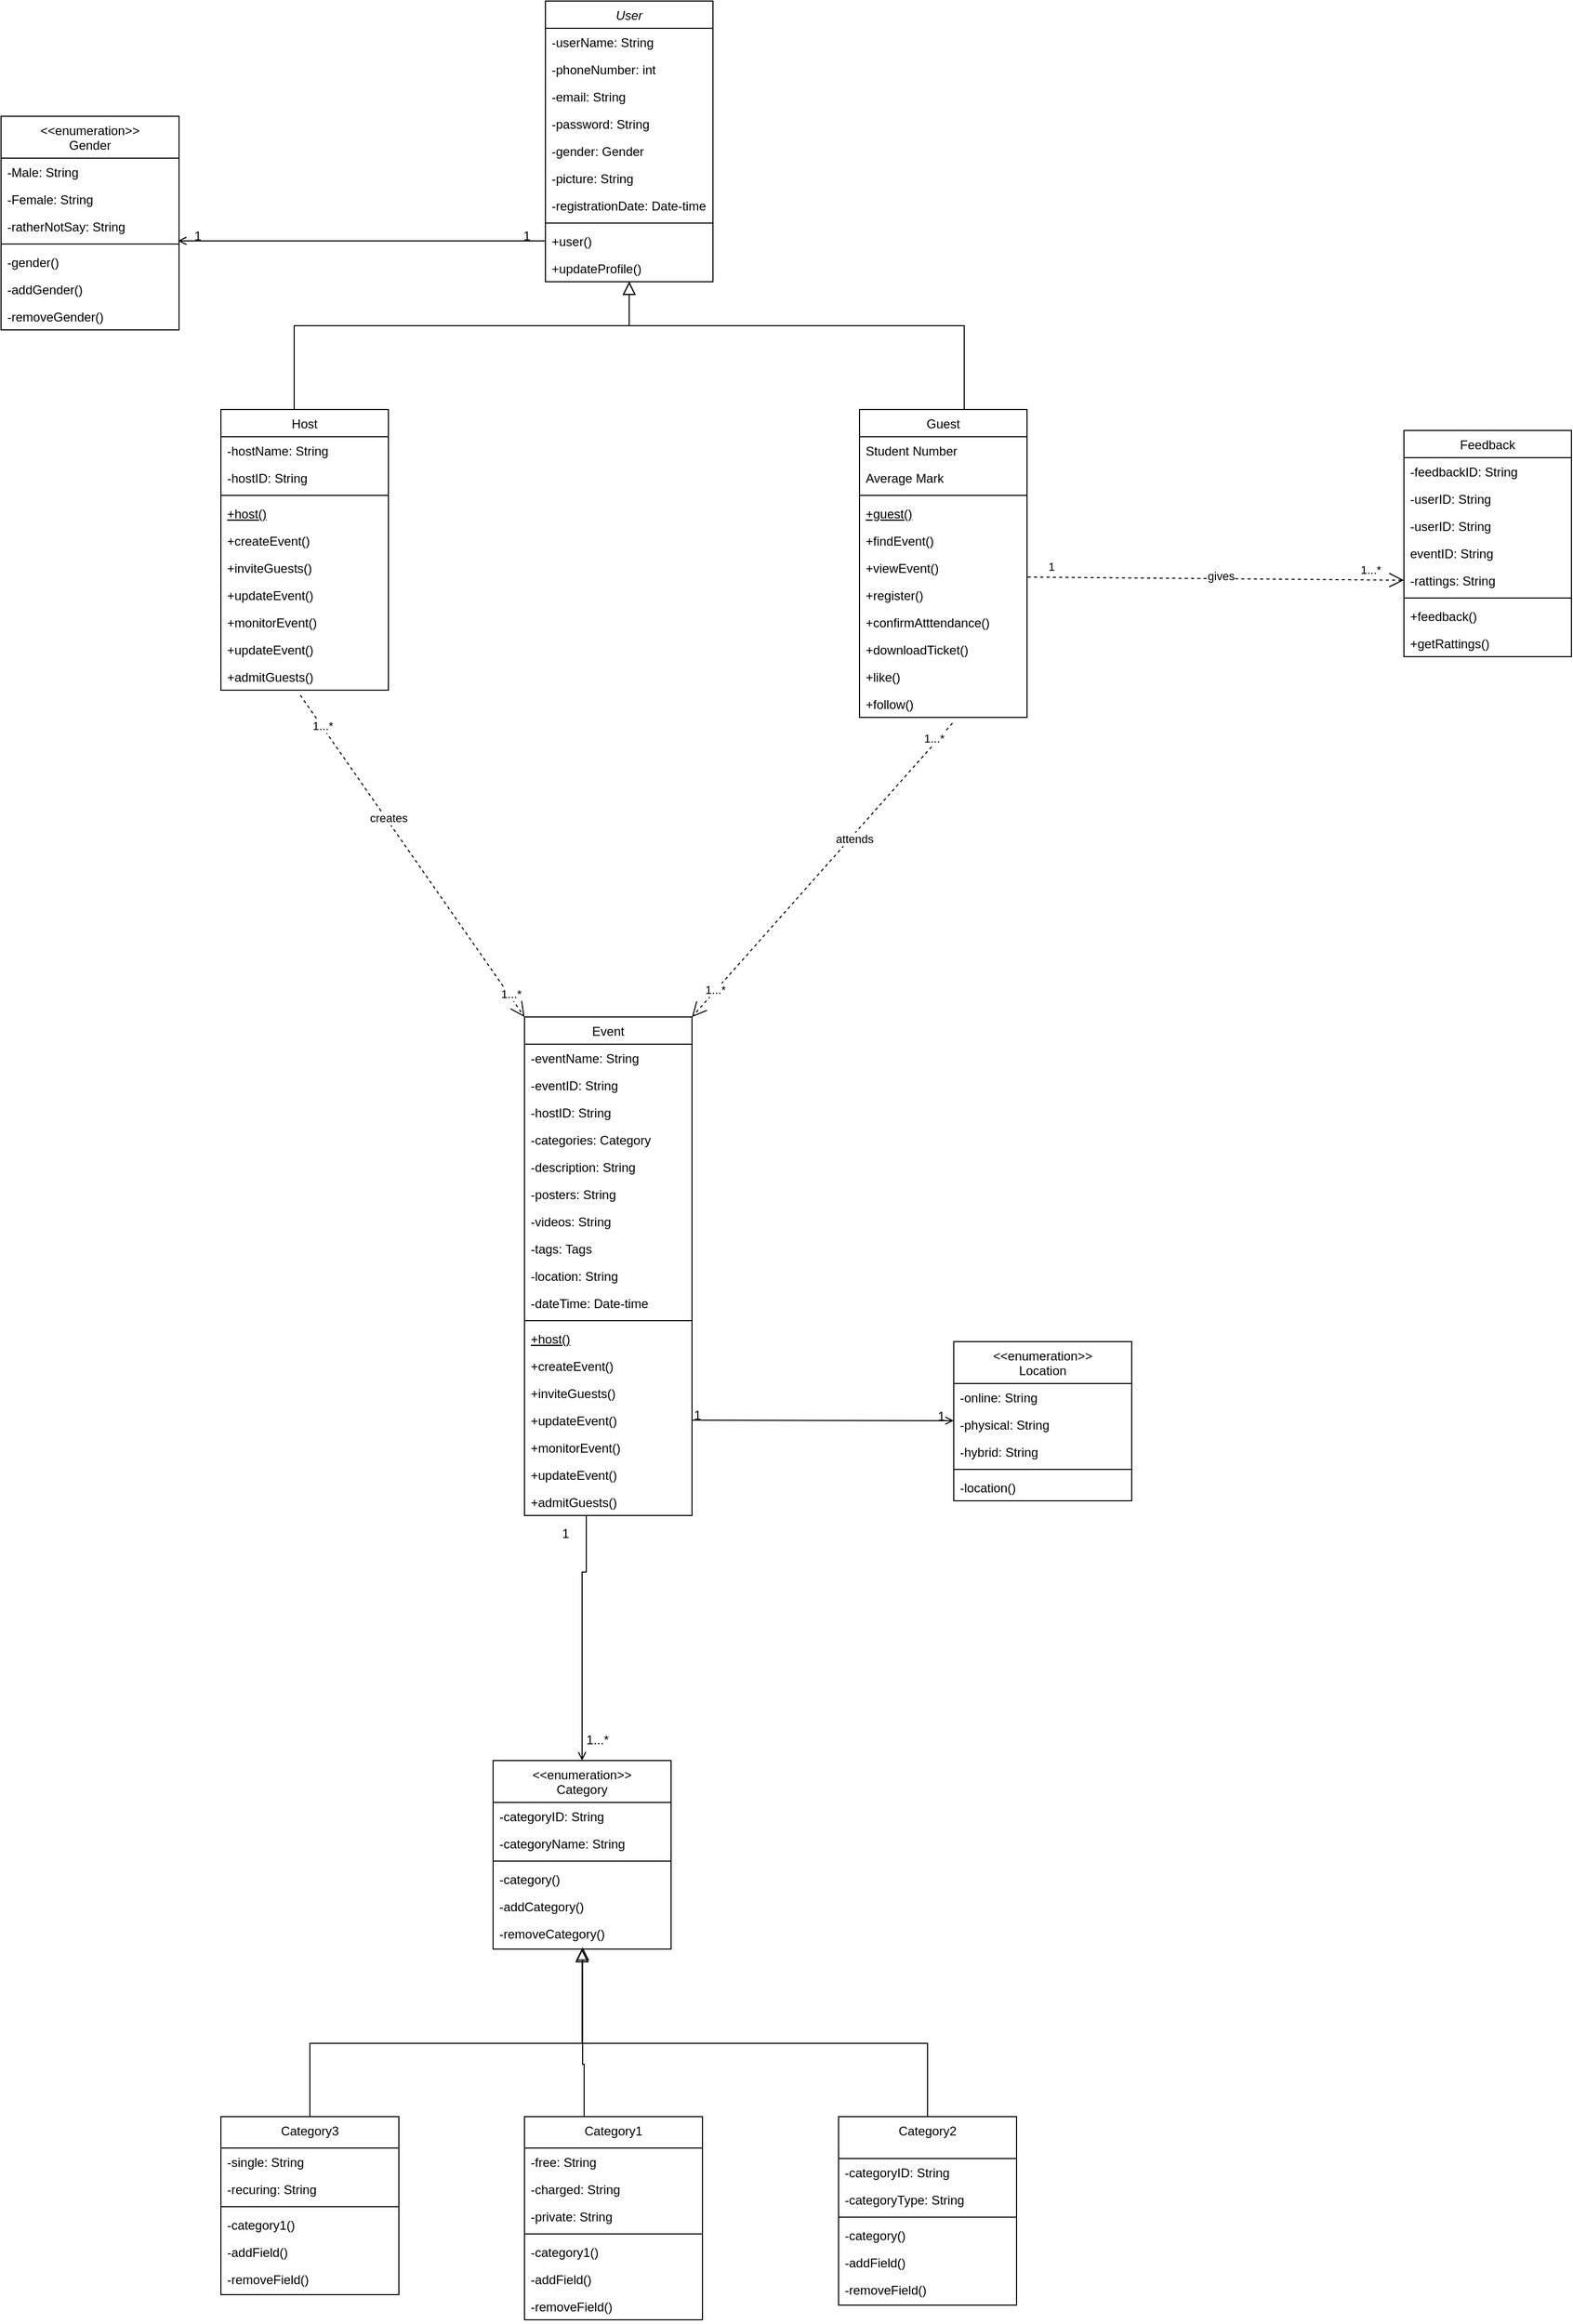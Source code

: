<mxfile version="16.2.4" type="github">
  <diagram id="C5RBs43oDa-KdzZeNtuy" name="Page-1">
    <mxGraphModel dx="2105" dy="585" grid="1" gridSize="10" guides="1" tooltips="1" connect="1" arrows="1" fold="1" page="1" pageScale="1" pageWidth="827" pageHeight="1169" math="0" shadow="0">
      <root>
        <mxCell id="WIyWlLk6GJQsqaUBKTNV-0" />
        <mxCell id="WIyWlLk6GJQsqaUBKTNV-1" parent="WIyWlLk6GJQsqaUBKTNV-0" />
        <mxCell id="zkfFHV4jXpPFQw0GAbJ--0" value="User" style="swimlane;fontStyle=2;align=center;verticalAlign=top;childLayout=stackLayout;horizontal=1;startSize=26;horizontalStack=0;resizeParent=1;resizeLast=0;collapsible=1;marginBottom=0;rounded=0;shadow=0;strokeWidth=1;" parent="WIyWlLk6GJQsqaUBKTNV-1" vertex="1">
          <mxGeometry x="200" y="10" width="160" height="268" as="geometry">
            <mxRectangle x="220" y="120" width="160" height="26" as="alternateBounds" />
          </mxGeometry>
        </mxCell>
        <mxCell id="zkfFHV4jXpPFQw0GAbJ--1" value="-userName: String" style="text;align=left;verticalAlign=top;spacingLeft=4;spacingRight=4;overflow=hidden;rotatable=0;points=[[0,0.5],[1,0.5]];portConstraint=eastwest;" parent="zkfFHV4jXpPFQw0GAbJ--0" vertex="1">
          <mxGeometry y="26" width="160" height="26" as="geometry" />
        </mxCell>
        <mxCell id="zkfFHV4jXpPFQw0GAbJ--2" value="-phoneNumber: int" style="text;align=left;verticalAlign=top;spacingLeft=4;spacingRight=4;overflow=hidden;rotatable=0;points=[[0,0.5],[1,0.5]];portConstraint=eastwest;rounded=0;shadow=0;html=0;" parent="zkfFHV4jXpPFQw0GAbJ--0" vertex="1">
          <mxGeometry y="52" width="160" height="26" as="geometry" />
        </mxCell>
        <mxCell id="zkfFHV4jXpPFQw0GAbJ--3" value="-email: String" style="text;align=left;verticalAlign=top;spacingLeft=4;spacingRight=4;overflow=hidden;rotatable=0;points=[[0,0.5],[1,0.5]];portConstraint=eastwest;rounded=0;shadow=0;html=0;" parent="zkfFHV4jXpPFQw0GAbJ--0" vertex="1">
          <mxGeometry y="78" width="160" height="26" as="geometry" />
        </mxCell>
        <mxCell id="bz0Mxb-PGwD2X8z17uYk-0" value="-password: String" style="text;align=left;verticalAlign=top;spacingLeft=4;spacingRight=4;overflow=hidden;rotatable=0;points=[[0,0.5],[1,0.5]];portConstraint=eastwest;rounded=0;shadow=0;html=0;" parent="zkfFHV4jXpPFQw0GAbJ--0" vertex="1">
          <mxGeometry y="104" width="160" height="26" as="geometry" />
        </mxCell>
        <mxCell id="1uMwXsfaPzwouLCAtcJJ-15" value="-gender: Gender" style="text;align=left;verticalAlign=top;spacingLeft=4;spacingRight=4;overflow=hidden;rotatable=0;points=[[0,0.5],[1,0.5]];portConstraint=eastwest;rounded=0;shadow=0;html=0;" parent="zkfFHV4jXpPFQw0GAbJ--0" vertex="1">
          <mxGeometry y="130" width="160" height="26" as="geometry" />
        </mxCell>
        <mxCell id="pIe_IOKTiwhjpXDpn5Q7-22" value="-picture: String" style="text;align=left;verticalAlign=top;spacingLeft=4;spacingRight=4;overflow=hidden;rotatable=0;points=[[0,0.5],[1,0.5]];portConstraint=eastwest;rounded=0;shadow=0;html=0;" parent="zkfFHV4jXpPFQw0GAbJ--0" vertex="1">
          <mxGeometry y="156" width="160" height="26" as="geometry" />
        </mxCell>
        <mxCell id="bz0Mxb-PGwD2X8z17uYk-1" value="-registrationDate: Date-time" style="text;align=left;verticalAlign=top;spacingLeft=4;spacingRight=4;overflow=hidden;rotatable=0;points=[[0,0.5],[1,0.5]];portConstraint=eastwest;rounded=0;shadow=0;html=0;" parent="zkfFHV4jXpPFQw0GAbJ--0" vertex="1">
          <mxGeometry y="182" width="160" height="26" as="geometry" />
        </mxCell>
        <mxCell id="zkfFHV4jXpPFQw0GAbJ--4" value="" style="line;html=1;strokeWidth=1;align=left;verticalAlign=middle;spacingTop=-1;spacingLeft=3;spacingRight=3;rotatable=0;labelPosition=right;points=[];portConstraint=eastwest;" parent="zkfFHV4jXpPFQw0GAbJ--0" vertex="1">
          <mxGeometry y="208" width="160" height="8" as="geometry" />
        </mxCell>
        <mxCell id="pIe_IOKTiwhjpXDpn5Q7-21" value="+user()" style="text;align=left;verticalAlign=top;spacingLeft=4;spacingRight=4;overflow=hidden;rotatable=0;points=[[0,0.5],[1,0.5]];portConstraint=eastwest;" parent="zkfFHV4jXpPFQw0GAbJ--0" vertex="1">
          <mxGeometry y="216" width="160" height="26" as="geometry" />
        </mxCell>
        <mxCell id="zkfFHV4jXpPFQw0GAbJ--5" value="+updateProfile()" style="text;align=left;verticalAlign=top;spacingLeft=4;spacingRight=4;overflow=hidden;rotatable=0;points=[[0,0.5],[1,0.5]];portConstraint=eastwest;" parent="zkfFHV4jXpPFQw0GAbJ--0" vertex="1">
          <mxGeometry y="242" width="160" height="26" as="geometry" />
        </mxCell>
        <mxCell id="zkfFHV4jXpPFQw0GAbJ--6" value="Host" style="swimlane;fontStyle=0;align=center;verticalAlign=top;childLayout=stackLayout;horizontal=1;startSize=26;horizontalStack=0;resizeParent=1;resizeLast=0;collapsible=1;marginBottom=0;rounded=0;shadow=0;strokeWidth=1;" parent="WIyWlLk6GJQsqaUBKTNV-1" vertex="1">
          <mxGeometry x="-110" y="400" width="160" height="268" as="geometry">
            <mxRectangle x="130" y="380" width="160" height="26" as="alternateBounds" />
          </mxGeometry>
        </mxCell>
        <mxCell id="zkfFHV4jXpPFQw0GAbJ--7" value="-hostName: String" style="text;align=left;verticalAlign=top;spacingLeft=4;spacingRight=4;overflow=hidden;rotatable=0;points=[[0,0.5],[1,0.5]];portConstraint=eastwest;" parent="zkfFHV4jXpPFQw0GAbJ--6" vertex="1">
          <mxGeometry y="26" width="160" height="26" as="geometry" />
        </mxCell>
        <mxCell id="zkfFHV4jXpPFQw0GAbJ--8" value="-hostID: String" style="text;align=left;verticalAlign=top;spacingLeft=4;spacingRight=4;overflow=hidden;rotatable=0;points=[[0,0.5],[1,0.5]];portConstraint=eastwest;rounded=0;shadow=0;html=0;" parent="zkfFHV4jXpPFQw0GAbJ--6" vertex="1">
          <mxGeometry y="52" width="160" height="26" as="geometry" />
        </mxCell>
        <mxCell id="zkfFHV4jXpPFQw0GAbJ--9" value="" style="line;html=1;strokeWidth=1;align=left;verticalAlign=middle;spacingTop=-1;spacingLeft=3;spacingRight=3;rotatable=0;labelPosition=right;points=[];portConstraint=eastwest;" parent="zkfFHV4jXpPFQw0GAbJ--6" vertex="1">
          <mxGeometry y="78" width="160" height="8" as="geometry" />
        </mxCell>
        <mxCell id="zkfFHV4jXpPFQw0GAbJ--10" value="+host()" style="text;align=left;verticalAlign=top;spacingLeft=4;spacingRight=4;overflow=hidden;rotatable=0;points=[[0,0.5],[1,0.5]];portConstraint=eastwest;fontStyle=4" parent="zkfFHV4jXpPFQw0GAbJ--6" vertex="1">
          <mxGeometry y="86" width="160" height="26" as="geometry" />
        </mxCell>
        <mxCell id="zkfFHV4jXpPFQw0GAbJ--11" value="+createEvent()" style="text;align=left;verticalAlign=top;spacingLeft=4;spacingRight=4;overflow=hidden;rotatable=0;points=[[0,0.5],[1,0.5]];portConstraint=eastwest;" parent="zkfFHV4jXpPFQw0GAbJ--6" vertex="1">
          <mxGeometry y="112" width="160" height="26" as="geometry" />
        </mxCell>
        <mxCell id="1uMwXsfaPzwouLCAtcJJ-1" value="+inviteGuests()" style="text;align=left;verticalAlign=top;spacingLeft=4;spacingRight=4;overflow=hidden;rotatable=0;points=[[0,0.5],[1,0.5]];portConstraint=eastwest;" parent="zkfFHV4jXpPFQw0GAbJ--6" vertex="1">
          <mxGeometry y="138" width="160" height="26" as="geometry" />
        </mxCell>
        <mxCell id="pIe_IOKTiwhjpXDpn5Q7-11" value="+updateEvent()" style="text;align=left;verticalAlign=top;spacingLeft=4;spacingRight=4;overflow=hidden;rotatable=0;points=[[0,0.5],[1,0.5]];portConstraint=eastwest;" parent="zkfFHV4jXpPFQw0GAbJ--6" vertex="1">
          <mxGeometry y="164" width="160" height="26" as="geometry" />
        </mxCell>
        <mxCell id="pIe_IOKTiwhjpXDpn5Q7-12" value="+monitorEvent()" style="text;align=left;verticalAlign=top;spacingLeft=4;spacingRight=4;overflow=hidden;rotatable=0;points=[[0,0.5],[1,0.5]];portConstraint=eastwest;" parent="zkfFHV4jXpPFQw0GAbJ--6" vertex="1">
          <mxGeometry y="190" width="160" height="26" as="geometry" />
        </mxCell>
        <mxCell id="pIe_IOKTiwhjpXDpn5Q7-13" value="+updateEvent()" style="text;align=left;verticalAlign=top;spacingLeft=4;spacingRight=4;overflow=hidden;rotatable=0;points=[[0,0.5],[1,0.5]];portConstraint=eastwest;" parent="zkfFHV4jXpPFQw0GAbJ--6" vertex="1">
          <mxGeometry y="216" width="160" height="26" as="geometry" />
        </mxCell>
        <mxCell id="pIe_IOKTiwhjpXDpn5Q7-14" value="+admitGuests()" style="text;align=left;verticalAlign=top;spacingLeft=4;spacingRight=4;overflow=hidden;rotatable=0;points=[[0,0.5],[1,0.5]];portConstraint=eastwest;" parent="zkfFHV4jXpPFQw0GAbJ--6" vertex="1">
          <mxGeometry y="242" width="160" height="26" as="geometry" />
        </mxCell>
        <mxCell id="zkfFHV4jXpPFQw0GAbJ--12" value="" style="endArrow=block;endSize=10;endFill=0;shadow=0;strokeWidth=1;rounded=0;edgeStyle=elbowEdgeStyle;elbow=vertical;" parent="WIyWlLk6GJQsqaUBKTNV-1" source="zkfFHV4jXpPFQw0GAbJ--6" target="zkfFHV4jXpPFQw0GAbJ--0" edge="1">
          <mxGeometry width="160" relative="1" as="geometry">
            <mxPoint x="200" y="203" as="sourcePoint" />
            <mxPoint x="200" y="203" as="targetPoint" />
            <Array as="points">
              <mxPoint x="-40" y="320" />
              <mxPoint x="-50" y="310" />
            </Array>
          </mxGeometry>
        </mxCell>
        <mxCell id="zkfFHV4jXpPFQw0GAbJ--16" value="" style="endArrow=block;endSize=10;endFill=0;shadow=0;strokeWidth=1;rounded=0;edgeStyle=elbowEdgeStyle;elbow=vertical;startArrow=none;" parent="WIyWlLk6GJQsqaUBKTNV-1" source="pIe_IOKTiwhjpXDpn5Q7-0" target="zkfFHV4jXpPFQw0GAbJ--0" edge="1">
          <mxGeometry width="160" relative="1" as="geometry">
            <mxPoint x="410" y="360" as="sourcePoint" />
            <mxPoint x="310" y="271" as="targetPoint" />
            <Array as="points">
              <mxPoint x="600" y="320" />
              <mxPoint x="560" y="320" />
            </Array>
          </mxGeometry>
        </mxCell>
        <mxCell id="pIe_IOKTiwhjpXDpn5Q7-0" value="Guest" style="swimlane;fontStyle=0;align=center;verticalAlign=top;childLayout=stackLayout;horizontal=1;startSize=26;horizontalStack=0;resizeParent=1;resizeLast=0;collapsible=1;marginBottom=0;rounded=0;shadow=0;strokeWidth=1;" parent="WIyWlLk6GJQsqaUBKTNV-1" vertex="1">
          <mxGeometry x="500" y="400" width="160" height="294" as="geometry">
            <mxRectangle x="130" y="380" width="160" height="26" as="alternateBounds" />
          </mxGeometry>
        </mxCell>
        <mxCell id="pIe_IOKTiwhjpXDpn5Q7-1" value="Student Number" style="text;align=left;verticalAlign=top;spacingLeft=4;spacingRight=4;overflow=hidden;rotatable=0;points=[[0,0.5],[1,0.5]];portConstraint=eastwest;" parent="pIe_IOKTiwhjpXDpn5Q7-0" vertex="1">
          <mxGeometry y="26" width="160" height="26" as="geometry" />
        </mxCell>
        <mxCell id="pIe_IOKTiwhjpXDpn5Q7-2" value="Average Mark" style="text;align=left;verticalAlign=top;spacingLeft=4;spacingRight=4;overflow=hidden;rotatable=0;points=[[0,0.5],[1,0.5]];portConstraint=eastwest;rounded=0;shadow=0;html=0;" parent="pIe_IOKTiwhjpXDpn5Q7-0" vertex="1">
          <mxGeometry y="52" width="160" height="26" as="geometry" />
        </mxCell>
        <mxCell id="pIe_IOKTiwhjpXDpn5Q7-3" value="" style="line;html=1;strokeWidth=1;align=left;verticalAlign=middle;spacingTop=-1;spacingLeft=3;spacingRight=3;rotatable=0;labelPosition=right;points=[];portConstraint=eastwest;" parent="pIe_IOKTiwhjpXDpn5Q7-0" vertex="1">
          <mxGeometry y="78" width="160" height="8" as="geometry" />
        </mxCell>
        <mxCell id="pIe_IOKTiwhjpXDpn5Q7-4" value="+guest()" style="text;align=left;verticalAlign=top;spacingLeft=4;spacingRight=4;overflow=hidden;rotatable=0;points=[[0,0.5],[1,0.5]];portConstraint=eastwest;fontStyle=4" parent="pIe_IOKTiwhjpXDpn5Q7-0" vertex="1">
          <mxGeometry y="86" width="160" height="26" as="geometry" />
        </mxCell>
        <mxCell id="pIe_IOKTiwhjpXDpn5Q7-5" value="+findEvent()" style="text;align=left;verticalAlign=top;spacingLeft=4;spacingRight=4;overflow=hidden;rotatable=0;points=[[0,0.5],[1,0.5]];portConstraint=eastwest;" parent="pIe_IOKTiwhjpXDpn5Q7-0" vertex="1">
          <mxGeometry y="112" width="160" height="26" as="geometry" />
        </mxCell>
        <mxCell id="pIe_IOKTiwhjpXDpn5Q7-15" value="+viewEvent()" style="text;align=left;verticalAlign=top;spacingLeft=4;spacingRight=4;overflow=hidden;rotatable=0;points=[[0,0.5],[1,0.5]];portConstraint=eastwest;" parent="pIe_IOKTiwhjpXDpn5Q7-0" vertex="1">
          <mxGeometry y="138" width="160" height="26" as="geometry" />
        </mxCell>
        <mxCell id="pIe_IOKTiwhjpXDpn5Q7-16" value="+register()" style="text;align=left;verticalAlign=top;spacingLeft=4;spacingRight=4;overflow=hidden;rotatable=0;points=[[0,0.5],[1,0.5]];portConstraint=eastwest;" parent="pIe_IOKTiwhjpXDpn5Q7-0" vertex="1">
          <mxGeometry y="164" width="160" height="26" as="geometry" />
        </mxCell>
        <mxCell id="pIe_IOKTiwhjpXDpn5Q7-17" value="+confirmAtttendance()" style="text;align=left;verticalAlign=top;spacingLeft=4;spacingRight=4;overflow=hidden;rotatable=0;points=[[0,0.5],[1,0.5]];portConstraint=eastwest;" parent="pIe_IOKTiwhjpXDpn5Q7-0" vertex="1">
          <mxGeometry y="190" width="160" height="26" as="geometry" />
        </mxCell>
        <mxCell id="pIe_IOKTiwhjpXDpn5Q7-18" value="+downloadTicket()" style="text;align=left;verticalAlign=top;spacingLeft=4;spacingRight=4;overflow=hidden;rotatable=0;points=[[0,0.5],[1,0.5]];portConstraint=eastwest;" parent="pIe_IOKTiwhjpXDpn5Q7-0" vertex="1">
          <mxGeometry y="216" width="160" height="26" as="geometry" />
        </mxCell>
        <mxCell id="pIe_IOKTiwhjpXDpn5Q7-19" value="+like()" style="text;align=left;verticalAlign=top;spacingLeft=4;spacingRight=4;overflow=hidden;rotatable=0;points=[[0,0.5],[1,0.5]];portConstraint=eastwest;" parent="pIe_IOKTiwhjpXDpn5Q7-0" vertex="1">
          <mxGeometry y="242" width="160" height="26" as="geometry" />
        </mxCell>
        <mxCell id="pIe_IOKTiwhjpXDpn5Q7-20" value="+follow()" style="text;align=left;verticalAlign=top;spacingLeft=4;spacingRight=4;overflow=hidden;rotatable=0;points=[[0,0.5],[1,0.5]];portConstraint=eastwest;" parent="pIe_IOKTiwhjpXDpn5Q7-0" vertex="1">
          <mxGeometry y="268" width="160" height="26" as="geometry" />
        </mxCell>
        <mxCell id="1uMwXsfaPzwouLCAtcJJ-2" value="Event" style="swimlane;fontStyle=0;align=center;verticalAlign=top;childLayout=stackLayout;horizontal=1;startSize=26;horizontalStack=0;resizeParent=1;resizeLast=0;collapsible=1;marginBottom=0;rounded=0;shadow=0;strokeWidth=1;" parent="WIyWlLk6GJQsqaUBKTNV-1" vertex="1">
          <mxGeometry x="180" y="980" width="160" height="476" as="geometry">
            <mxRectangle x="130" y="380" width="160" height="26" as="alternateBounds" />
          </mxGeometry>
        </mxCell>
        <mxCell id="1uMwXsfaPzwouLCAtcJJ-3" value="-eventName: String" style="text;align=left;verticalAlign=top;spacingLeft=4;spacingRight=4;overflow=hidden;rotatable=0;points=[[0,0.5],[1,0.5]];portConstraint=eastwest;" parent="1uMwXsfaPzwouLCAtcJJ-2" vertex="1">
          <mxGeometry y="26" width="160" height="26" as="geometry" />
        </mxCell>
        <mxCell id="1uMwXsfaPzwouLCAtcJJ-4" value="-eventID: String" style="text;align=left;verticalAlign=top;spacingLeft=4;spacingRight=4;overflow=hidden;rotatable=0;points=[[0,0.5],[1,0.5]];portConstraint=eastwest;rounded=0;shadow=0;html=0;" parent="1uMwXsfaPzwouLCAtcJJ-2" vertex="1">
          <mxGeometry y="52" width="160" height="26" as="geometry" />
        </mxCell>
        <mxCell id="1uMwXsfaPzwouLCAtcJJ-25" value="-hostID: String" style="text;align=left;verticalAlign=top;spacingLeft=4;spacingRight=4;overflow=hidden;rotatable=0;points=[[0,0.5],[1,0.5]];portConstraint=eastwest;rounded=0;shadow=0;html=0;" parent="1uMwXsfaPzwouLCAtcJJ-2" vertex="1">
          <mxGeometry y="78" width="160" height="26" as="geometry" />
        </mxCell>
        <mxCell id="1uMwXsfaPzwouLCAtcJJ-29" value="-categories: Category" style="text;align=left;verticalAlign=top;spacingLeft=4;spacingRight=4;overflow=hidden;rotatable=0;points=[[0,0.5],[1,0.5]];portConstraint=eastwest;rounded=0;shadow=0;html=0;" parent="1uMwXsfaPzwouLCAtcJJ-2" vertex="1">
          <mxGeometry y="104" width="160" height="26" as="geometry" />
        </mxCell>
        <mxCell id="1uMwXsfaPzwouLCAtcJJ-30" value="-description: String" style="text;align=left;verticalAlign=top;spacingLeft=4;spacingRight=4;overflow=hidden;rotatable=0;points=[[0,0.5],[1,0.5]];portConstraint=eastwest;rounded=0;shadow=0;html=0;" parent="1uMwXsfaPzwouLCAtcJJ-2" vertex="1">
          <mxGeometry y="130" width="160" height="26" as="geometry" />
        </mxCell>
        <mxCell id="1uMwXsfaPzwouLCAtcJJ-26" value="-posters: String" style="text;align=left;verticalAlign=top;spacingLeft=4;spacingRight=4;overflow=hidden;rotatable=0;points=[[0,0.5],[1,0.5]];portConstraint=eastwest;rounded=0;shadow=0;html=0;" parent="1uMwXsfaPzwouLCAtcJJ-2" vertex="1">
          <mxGeometry y="156" width="160" height="26" as="geometry" />
        </mxCell>
        <mxCell id="1uMwXsfaPzwouLCAtcJJ-27" value="-videos: String" style="text;align=left;verticalAlign=top;spacingLeft=4;spacingRight=4;overflow=hidden;rotatable=0;points=[[0,0.5],[1,0.5]];portConstraint=eastwest;rounded=0;shadow=0;html=0;" parent="1uMwXsfaPzwouLCAtcJJ-2" vertex="1">
          <mxGeometry y="182" width="160" height="26" as="geometry" />
        </mxCell>
        <mxCell id="1uMwXsfaPzwouLCAtcJJ-28" value="-tags: Tags" style="text;align=left;verticalAlign=top;spacingLeft=4;spacingRight=4;overflow=hidden;rotatable=0;points=[[0,0.5],[1,0.5]];portConstraint=eastwest;rounded=0;shadow=0;html=0;" parent="1uMwXsfaPzwouLCAtcJJ-2" vertex="1">
          <mxGeometry y="208" width="160" height="26" as="geometry" />
        </mxCell>
        <mxCell id="1uMwXsfaPzwouLCAtcJJ-31" value="-location: String" style="text;align=left;verticalAlign=top;spacingLeft=4;spacingRight=4;overflow=hidden;rotatable=0;points=[[0,0.5],[1,0.5]];portConstraint=eastwest;rounded=0;shadow=0;html=0;" parent="1uMwXsfaPzwouLCAtcJJ-2" vertex="1">
          <mxGeometry y="234" width="160" height="26" as="geometry" />
        </mxCell>
        <mxCell id="1uMwXsfaPzwouLCAtcJJ-51" value="-dateTime: Date-time" style="text;align=left;verticalAlign=top;spacingLeft=4;spacingRight=4;overflow=hidden;rotatable=0;points=[[0,0.5],[1,0.5]];portConstraint=eastwest;rounded=0;shadow=0;html=0;" parent="1uMwXsfaPzwouLCAtcJJ-2" vertex="1">
          <mxGeometry y="260" width="160" height="26" as="geometry" />
        </mxCell>
        <mxCell id="1uMwXsfaPzwouLCAtcJJ-5" value="" style="line;html=1;strokeWidth=1;align=left;verticalAlign=middle;spacingTop=-1;spacingLeft=3;spacingRight=3;rotatable=0;labelPosition=right;points=[];portConstraint=eastwest;" parent="1uMwXsfaPzwouLCAtcJJ-2" vertex="1">
          <mxGeometry y="286" width="160" height="8" as="geometry" />
        </mxCell>
        <mxCell id="1uMwXsfaPzwouLCAtcJJ-6" value="+host()" style="text;align=left;verticalAlign=top;spacingLeft=4;spacingRight=4;overflow=hidden;rotatable=0;points=[[0,0.5],[1,0.5]];portConstraint=eastwest;fontStyle=4" parent="1uMwXsfaPzwouLCAtcJJ-2" vertex="1">
          <mxGeometry y="294" width="160" height="26" as="geometry" />
        </mxCell>
        <mxCell id="1uMwXsfaPzwouLCAtcJJ-7" value="+createEvent()" style="text;align=left;verticalAlign=top;spacingLeft=4;spacingRight=4;overflow=hidden;rotatable=0;points=[[0,0.5],[1,0.5]];portConstraint=eastwest;" parent="1uMwXsfaPzwouLCAtcJJ-2" vertex="1">
          <mxGeometry y="320" width="160" height="26" as="geometry" />
        </mxCell>
        <mxCell id="1uMwXsfaPzwouLCAtcJJ-8" value="+inviteGuests()" style="text;align=left;verticalAlign=top;spacingLeft=4;spacingRight=4;overflow=hidden;rotatable=0;points=[[0,0.5],[1,0.5]];portConstraint=eastwest;" parent="1uMwXsfaPzwouLCAtcJJ-2" vertex="1">
          <mxGeometry y="346" width="160" height="26" as="geometry" />
        </mxCell>
        <mxCell id="1uMwXsfaPzwouLCAtcJJ-9" value="+updateEvent()" style="text;align=left;verticalAlign=top;spacingLeft=4;spacingRight=4;overflow=hidden;rotatable=0;points=[[0,0.5],[1,0.5]];portConstraint=eastwest;" parent="1uMwXsfaPzwouLCAtcJJ-2" vertex="1">
          <mxGeometry y="372" width="160" height="26" as="geometry" />
        </mxCell>
        <mxCell id="1uMwXsfaPzwouLCAtcJJ-10" value="+monitorEvent()" style="text;align=left;verticalAlign=top;spacingLeft=4;spacingRight=4;overflow=hidden;rotatable=0;points=[[0,0.5],[1,0.5]];portConstraint=eastwest;" parent="1uMwXsfaPzwouLCAtcJJ-2" vertex="1">
          <mxGeometry y="398" width="160" height="26" as="geometry" />
        </mxCell>
        <mxCell id="1uMwXsfaPzwouLCAtcJJ-11" value="+updateEvent()" style="text;align=left;verticalAlign=top;spacingLeft=4;spacingRight=4;overflow=hidden;rotatable=0;points=[[0,0.5],[1,0.5]];portConstraint=eastwest;" parent="1uMwXsfaPzwouLCAtcJJ-2" vertex="1">
          <mxGeometry y="424" width="160" height="26" as="geometry" />
        </mxCell>
        <mxCell id="1uMwXsfaPzwouLCAtcJJ-12" value="+admitGuests()" style="text;align=left;verticalAlign=top;spacingLeft=4;spacingRight=4;overflow=hidden;rotatable=0;points=[[0,0.5],[1,0.5]];portConstraint=eastwest;" parent="1uMwXsfaPzwouLCAtcJJ-2" vertex="1">
          <mxGeometry y="450" width="160" height="26" as="geometry" />
        </mxCell>
        <mxCell id="1uMwXsfaPzwouLCAtcJJ-16" value="" style="endArrow=open;endSize=12;dashed=1;html=1;rounded=0;exitX=0.474;exitY=1.185;exitDx=0;exitDy=0;exitPerimeter=0;entryX=0;entryY=0;entryDx=0;entryDy=0;" parent="WIyWlLk6GJQsqaUBKTNV-1" source="pIe_IOKTiwhjpXDpn5Q7-14" target="1uMwXsfaPzwouLCAtcJJ-2" edge="1">
          <mxGeometry width="160" relative="1" as="geometry">
            <mxPoint x="120" y="750" as="sourcePoint" />
            <mxPoint x="280" y="750" as="targetPoint" />
          </mxGeometry>
        </mxCell>
        <mxCell id="1uMwXsfaPzwouLCAtcJJ-17" value="creates" style="edgeLabel;html=1;align=center;verticalAlign=middle;resizable=0;points=[];" parent="1uMwXsfaPzwouLCAtcJJ-16" vertex="1" connectable="0">
          <mxGeometry x="0.087" y="-5" relative="1" as="geometry">
            <mxPoint x="-28" y="-53" as="offset" />
          </mxGeometry>
        </mxCell>
        <mxCell id="1uMwXsfaPzwouLCAtcJJ-20" value="1...*" style="edgeLabel;html=1;align=center;verticalAlign=middle;resizable=0;points=[];" parent="1uMwXsfaPzwouLCAtcJJ-16" vertex="1" connectable="0">
          <mxGeometry x="-0.932" y="1" relative="1" as="geometry">
            <mxPoint x="13" y="19" as="offset" />
          </mxGeometry>
        </mxCell>
        <mxCell id="1uMwXsfaPzwouLCAtcJJ-21" value="1...*" style="edgeLabel;html=1;align=center;verticalAlign=middle;resizable=0;points=[];" parent="1uMwXsfaPzwouLCAtcJJ-16" vertex="1" connectable="0">
          <mxGeometry x="0.861" y="2" relative="1" as="geometry">
            <mxPoint as="offset" />
          </mxGeometry>
        </mxCell>
        <mxCell id="1uMwXsfaPzwouLCAtcJJ-18" value="" style="endArrow=open;endSize=12;dashed=1;html=1;rounded=0;exitX=0.555;exitY=1.21;exitDx=0;exitDy=0;exitPerimeter=0;entryX=1;entryY=0;entryDx=0;entryDy=0;" parent="WIyWlLk6GJQsqaUBKTNV-1" source="pIe_IOKTiwhjpXDpn5Q7-20" target="1uMwXsfaPzwouLCAtcJJ-2" edge="1">
          <mxGeometry width="160" relative="1" as="geometry">
            <mxPoint x="400.0" y="694" as="sourcePoint" />
            <mxPoint x="614.16" y="1001.19" as="targetPoint" />
          </mxGeometry>
        </mxCell>
        <mxCell id="1uMwXsfaPzwouLCAtcJJ-19" value="attends" style="edgeLabel;html=1;align=center;verticalAlign=middle;resizable=0;points=[];" parent="1uMwXsfaPzwouLCAtcJJ-18" vertex="1" connectable="0">
          <mxGeometry x="0.087" y="-5" relative="1" as="geometry">
            <mxPoint x="45" y="-39" as="offset" />
          </mxGeometry>
        </mxCell>
        <mxCell id="1uMwXsfaPzwouLCAtcJJ-22" value="1...*" style="edgeLabel;html=1;align=center;verticalAlign=middle;resizable=0;points=[];" parent="1uMwXsfaPzwouLCAtcJJ-18" vertex="1" connectable="0">
          <mxGeometry x="-0.877" y="-4" relative="1" as="geometry">
            <mxPoint as="offset" />
          </mxGeometry>
        </mxCell>
        <mxCell id="1uMwXsfaPzwouLCAtcJJ-23" value="1...*" style="edgeLabel;html=1;align=center;verticalAlign=middle;resizable=0;points=[];" parent="1uMwXsfaPzwouLCAtcJJ-18" vertex="1" connectable="0">
          <mxGeometry x="0.819" y="-1" relative="1" as="geometry">
            <mxPoint as="offset" />
          </mxGeometry>
        </mxCell>
        <mxCell id="1uMwXsfaPzwouLCAtcJJ-35" value="&lt;&lt;enumeration&gt;&gt;&#xa;Gender" style="swimlane;fontStyle=0;align=center;verticalAlign=top;childLayout=stackLayout;horizontal=1;startSize=40;horizontalStack=0;resizeParent=1;resizeLast=0;collapsible=1;marginBottom=0;rounded=0;shadow=0;strokeWidth=1;" parent="WIyWlLk6GJQsqaUBKTNV-1" vertex="1">
          <mxGeometry x="-320" y="120" width="170" height="204" as="geometry">
            <mxRectangle x="550" y="140" width="160" height="26" as="alternateBounds" />
          </mxGeometry>
        </mxCell>
        <mxCell id="1uMwXsfaPzwouLCAtcJJ-36" value="-Male: String" style="text;align=left;verticalAlign=top;spacingLeft=4;spacingRight=4;overflow=hidden;rotatable=0;points=[[0,0.5],[1,0.5]];portConstraint=eastwest;" parent="1uMwXsfaPzwouLCAtcJJ-35" vertex="1">
          <mxGeometry y="40" width="170" height="26" as="geometry" />
        </mxCell>
        <mxCell id="1uMwXsfaPzwouLCAtcJJ-37" value="-Female: String" style="text;align=left;verticalAlign=top;spacingLeft=4;spacingRight=4;overflow=hidden;rotatable=0;points=[[0,0.5],[1,0.5]];portConstraint=eastwest;rounded=0;shadow=0;html=0;" parent="1uMwXsfaPzwouLCAtcJJ-35" vertex="1">
          <mxGeometry y="66" width="170" height="26" as="geometry" />
        </mxCell>
        <mxCell id="1uMwXsfaPzwouLCAtcJJ-38" value="-ratherNotSay: String" style="text;align=left;verticalAlign=top;spacingLeft=4;spacingRight=4;overflow=hidden;rotatable=0;points=[[0,0.5],[1,0.5]];portConstraint=eastwest;rounded=0;shadow=0;html=0;" parent="1uMwXsfaPzwouLCAtcJJ-35" vertex="1">
          <mxGeometry y="92" width="170" height="26" as="geometry" />
        </mxCell>
        <mxCell id="1uMwXsfaPzwouLCAtcJJ-41" value="" style="line;html=1;strokeWidth=1;align=left;verticalAlign=middle;spacingTop=-1;spacingLeft=3;spacingRight=3;rotatable=0;labelPosition=right;points=[];portConstraint=eastwest;" parent="1uMwXsfaPzwouLCAtcJJ-35" vertex="1">
          <mxGeometry y="118" width="170" height="8" as="geometry" />
        </mxCell>
        <mxCell id="1uMwXsfaPzwouLCAtcJJ-42" value="-gender()" style="text;align=left;verticalAlign=top;spacingLeft=4;spacingRight=4;overflow=hidden;rotatable=0;points=[[0,0.5],[1,0.5]];portConstraint=eastwest;" parent="1uMwXsfaPzwouLCAtcJJ-35" vertex="1">
          <mxGeometry y="126" width="170" height="26" as="geometry" />
        </mxCell>
        <mxCell id="1uMwXsfaPzwouLCAtcJJ-43" value="-addGender()" style="text;align=left;verticalAlign=top;spacingLeft=4;spacingRight=4;overflow=hidden;rotatable=0;points=[[0,0.5],[1,0.5]];portConstraint=eastwest;" parent="1uMwXsfaPzwouLCAtcJJ-35" vertex="1">
          <mxGeometry y="152" width="170" height="26" as="geometry" />
        </mxCell>
        <mxCell id="1uMwXsfaPzwouLCAtcJJ-45" value="-removeGender()" style="text;align=left;verticalAlign=top;spacingLeft=4;spacingRight=4;overflow=hidden;rotatable=0;points=[[0,0.5],[1,0.5]];portConstraint=eastwest;" parent="1uMwXsfaPzwouLCAtcJJ-35" vertex="1">
          <mxGeometry y="178" width="170" height="26" as="geometry" />
        </mxCell>
        <mxCell id="1uMwXsfaPzwouLCAtcJJ-46" value="" style="endArrow=open;shadow=0;strokeWidth=1;rounded=0;endFill=1;edgeStyle=elbowEdgeStyle;elbow=vertical;exitX=0;exitY=0.5;exitDx=0;exitDy=0;entryX=0.994;entryY=1.033;entryDx=0;entryDy=0;entryPerimeter=0;" parent="WIyWlLk6GJQsqaUBKTNV-1" source="pIe_IOKTiwhjpXDpn5Q7-21" target="1uMwXsfaPzwouLCAtcJJ-38" edge="1">
          <mxGeometry x="0.5" y="41" relative="1" as="geometry">
            <mxPoint x="160" y="239" as="sourcePoint" />
            <mxPoint x="-90" y="239" as="targetPoint" />
            <mxPoint x="-40" y="32" as="offset" />
            <Array as="points">
              <mxPoint x="-60" y="239" />
              <mxPoint x="-140" y="239" />
            </Array>
          </mxGeometry>
        </mxCell>
        <mxCell id="1uMwXsfaPzwouLCAtcJJ-47" value="1" style="resizable=0;align=left;verticalAlign=bottom;labelBackgroundColor=none;fontSize=12;" parent="1uMwXsfaPzwouLCAtcJJ-46" connectable="0" vertex="1">
          <mxGeometry x="-1" relative="1" as="geometry">
            <mxPoint x="-23" y="4" as="offset" />
          </mxGeometry>
        </mxCell>
        <mxCell id="1uMwXsfaPzwouLCAtcJJ-48" value="1" style="resizable=0;align=right;verticalAlign=bottom;labelBackgroundColor=none;fontSize=12;" parent="1uMwXsfaPzwouLCAtcJJ-46" connectable="0" vertex="1">
          <mxGeometry x="1" relative="1" as="geometry">
            <mxPoint x="24" y="4" as="offset" />
          </mxGeometry>
        </mxCell>
        <mxCell id="1uMwXsfaPzwouLCAtcJJ-52" value="&lt;&lt;enumeration&gt;&gt;&#xa;Category" style="swimlane;fontStyle=0;align=center;verticalAlign=top;childLayout=stackLayout;horizontal=1;startSize=40;horizontalStack=0;resizeParent=1;resizeLast=0;collapsible=1;marginBottom=0;rounded=0;shadow=0;strokeWidth=1;" parent="WIyWlLk6GJQsqaUBKTNV-1" vertex="1">
          <mxGeometry x="150" y="1690" width="170" height="180" as="geometry">
            <mxRectangle x="550" y="140" width="160" height="26" as="alternateBounds" />
          </mxGeometry>
        </mxCell>
        <mxCell id="1uMwXsfaPzwouLCAtcJJ-53" value="-categoryID: String" style="text;align=left;verticalAlign=top;spacingLeft=4;spacingRight=4;overflow=hidden;rotatable=0;points=[[0,0.5],[1,0.5]];portConstraint=eastwest;" parent="1uMwXsfaPzwouLCAtcJJ-52" vertex="1">
          <mxGeometry y="40" width="170" height="26" as="geometry" />
        </mxCell>
        <mxCell id="1uMwXsfaPzwouLCAtcJJ-54" value="-categoryName: String" style="text;align=left;verticalAlign=top;spacingLeft=4;spacingRight=4;overflow=hidden;rotatable=0;points=[[0,0.5],[1,0.5]];portConstraint=eastwest;rounded=0;shadow=0;html=0;" parent="1uMwXsfaPzwouLCAtcJJ-52" vertex="1">
          <mxGeometry y="66" width="170" height="26" as="geometry" />
        </mxCell>
        <mxCell id="1uMwXsfaPzwouLCAtcJJ-56" value="" style="line;html=1;strokeWidth=1;align=left;verticalAlign=middle;spacingTop=-1;spacingLeft=3;spacingRight=3;rotatable=0;labelPosition=right;points=[];portConstraint=eastwest;" parent="1uMwXsfaPzwouLCAtcJJ-52" vertex="1">
          <mxGeometry y="92" width="170" height="8" as="geometry" />
        </mxCell>
        <mxCell id="1uMwXsfaPzwouLCAtcJJ-57" value="-category()" style="text;align=left;verticalAlign=top;spacingLeft=4;spacingRight=4;overflow=hidden;rotatable=0;points=[[0,0.5],[1,0.5]];portConstraint=eastwest;" parent="1uMwXsfaPzwouLCAtcJJ-52" vertex="1">
          <mxGeometry y="100" width="170" height="26" as="geometry" />
        </mxCell>
        <mxCell id="1uMwXsfaPzwouLCAtcJJ-58" value="-addCategory()" style="text;align=left;verticalAlign=top;spacingLeft=4;spacingRight=4;overflow=hidden;rotatable=0;points=[[0,0.5],[1,0.5]];portConstraint=eastwest;" parent="1uMwXsfaPzwouLCAtcJJ-52" vertex="1">
          <mxGeometry y="126" width="170" height="26" as="geometry" />
        </mxCell>
        <mxCell id="1uMwXsfaPzwouLCAtcJJ-59" value="-removeCategory()" style="text;align=left;verticalAlign=top;spacingLeft=4;spacingRight=4;overflow=hidden;rotatable=0;points=[[0,0.5],[1,0.5]];portConstraint=eastwest;" parent="1uMwXsfaPzwouLCAtcJJ-52" vertex="1">
          <mxGeometry y="152" width="170" height="26" as="geometry" />
        </mxCell>
        <mxCell id="1uMwXsfaPzwouLCAtcJJ-60" value="&lt;&lt;enumeration&gt;&gt;&#xa;Location" style="swimlane;fontStyle=0;align=center;verticalAlign=top;childLayout=stackLayout;horizontal=1;startSize=40;horizontalStack=0;resizeParent=1;resizeLast=0;collapsible=1;marginBottom=0;rounded=0;shadow=0;strokeWidth=1;" parent="WIyWlLk6GJQsqaUBKTNV-1" vertex="1">
          <mxGeometry x="590" y="1290" width="170" height="152" as="geometry">
            <mxRectangle x="550" y="140" width="160" height="26" as="alternateBounds" />
          </mxGeometry>
        </mxCell>
        <mxCell id="1uMwXsfaPzwouLCAtcJJ-61" value="-online: String" style="text;align=left;verticalAlign=top;spacingLeft=4;spacingRight=4;overflow=hidden;rotatable=0;points=[[0,0.5],[1,0.5]];portConstraint=eastwest;" parent="1uMwXsfaPzwouLCAtcJJ-60" vertex="1">
          <mxGeometry y="40" width="170" height="26" as="geometry" />
        </mxCell>
        <mxCell id="1uMwXsfaPzwouLCAtcJJ-62" value="-physical: String" style="text;align=left;verticalAlign=top;spacingLeft=4;spacingRight=4;overflow=hidden;rotatable=0;points=[[0,0.5],[1,0.5]];portConstraint=eastwest;rounded=0;shadow=0;html=0;" parent="1uMwXsfaPzwouLCAtcJJ-60" vertex="1">
          <mxGeometry y="66" width="170" height="26" as="geometry" />
        </mxCell>
        <mxCell id="1uMwXsfaPzwouLCAtcJJ-63" value="-hybrid: String" style="text;align=left;verticalAlign=top;spacingLeft=4;spacingRight=4;overflow=hidden;rotatable=0;points=[[0,0.5],[1,0.5]];portConstraint=eastwest;rounded=0;shadow=0;html=0;" parent="1uMwXsfaPzwouLCAtcJJ-60" vertex="1">
          <mxGeometry y="92" width="170" height="26" as="geometry" />
        </mxCell>
        <mxCell id="1uMwXsfaPzwouLCAtcJJ-64" value="" style="line;html=1;strokeWidth=1;align=left;verticalAlign=middle;spacingTop=-1;spacingLeft=3;spacingRight=3;rotatable=0;labelPosition=right;points=[];portConstraint=eastwest;" parent="1uMwXsfaPzwouLCAtcJJ-60" vertex="1">
          <mxGeometry y="118" width="170" height="8" as="geometry" />
        </mxCell>
        <mxCell id="1uMwXsfaPzwouLCAtcJJ-65" value="-location()" style="text;align=left;verticalAlign=top;spacingLeft=4;spacingRight=4;overflow=hidden;rotatable=0;points=[[0,0.5],[1,0.5]];portConstraint=eastwest;" parent="1uMwXsfaPzwouLCAtcJJ-60" vertex="1">
          <mxGeometry y="126" width="170" height="26" as="geometry" />
        </mxCell>
        <mxCell id="1uMwXsfaPzwouLCAtcJJ-68" value="" style="endArrow=block;endSize=10;endFill=0;shadow=0;strokeWidth=1;rounded=0;edgeStyle=elbowEdgeStyle;elbow=vertical;entryX=0.5;entryY=1;entryDx=0;entryDy=0;exitX=0.5;exitY=0;exitDx=0;exitDy=0;" parent="WIyWlLk6GJQsqaUBKTNV-1" source="1uMwXsfaPzwouLCAtcJJ-88" target="1uMwXsfaPzwouLCAtcJJ-52" edge="1">
          <mxGeometry width="160" relative="1" as="geometry">
            <mxPoint x="-760" y="1300" as="sourcePoint" />
            <mxPoint x="-440" y="1210.0" as="targetPoint" />
            <Array as="points">
              <mxPoint x="50" y="1960" />
              <mxPoint x="-440" y="1240" />
              <mxPoint x="-760" y="1252" />
              <mxPoint x="-770" y="1242" />
            </Array>
          </mxGeometry>
        </mxCell>
        <mxCell id="1uMwXsfaPzwouLCAtcJJ-69" value="" style="endArrow=block;endSize=10;endFill=0;shadow=0;strokeWidth=1;rounded=0;edgeStyle=elbowEdgeStyle;elbow=vertical;startArrow=none;entryX=0.5;entryY=1;entryDx=0;entryDy=0;exitX=0.5;exitY=0;exitDx=0;exitDy=0;" parent="WIyWlLk6GJQsqaUBKTNV-1" source="1uMwXsfaPzwouLCAtcJJ-74" target="1uMwXsfaPzwouLCAtcJJ-52" edge="1">
          <mxGeometry width="160" relative="1" as="geometry">
            <mxPoint x="-110" y="1300" as="sourcePoint" />
            <mxPoint x="-430" y="1240.0" as="targetPoint" />
            <Array as="points">
              <mxPoint x="270" y="1960" />
              <mxPoint x="-300" y="1240" />
              <mxPoint x="-280" y="1250" />
              <mxPoint x="-110" y="1282" />
              <mxPoint x="-150" y="1282" />
            </Array>
          </mxGeometry>
        </mxCell>
        <mxCell id="1uMwXsfaPzwouLCAtcJJ-73" value="" style="endArrow=block;endSize=10;endFill=0;shadow=0;strokeWidth=1;rounded=0;edgeStyle=elbowEdgeStyle;elbow=vertical;startArrow=none;entryX=0.503;entryY=1.01;entryDx=0;entryDy=0;entryPerimeter=0;exitX=0.335;exitY=-0.001;exitDx=0;exitDy=0;exitPerimeter=0;" parent="WIyWlLk6GJQsqaUBKTNV-1" source="1uMwXsfaPzwouLCAtcJJ-81" target="1uMwXsfaPzwouLCAtcJJ-59" edge="1">
          <mxGeometry width="160" relative="1" as="geometry">
            <mxPoint x="236" y="2010" as="sourcePoint" />
            <mxPoint x="265" y="1960" as="targetPoint" />
            <Array as="points">
              <mxPoint x="250" y="1980" />
              <mxPoint x="280" y="1940" />
              <mxPoint x="580" y="1870" />
              <mxPoint x="310" y="1870" />
              <mxPoint x="410" y="1890" />
              <mxPoint x="500" y="1700" />
              <mxPoint x="-149" y="1444" />
              <mxPoint x="-189" y="1444" />
            </Array>
          </mxGeometry>
        </mxCell>
        <mxCell id="1uMwXsfaPzwouLCAtcJJ-74" value="Category2" style="swimlane;fontStyle=0;align=center;verticalAlign=top;childLayout=stackLayout;horizontal=1;startSize=40;horizontalStack=0;resizeParent=1;resizeLast=0;collapsible=1;marginBottom=0;rounded=0;shadow=0;strokeWidth=1;" parent="WIyWlLk6GJQsqaUBKTNV-1" vertex="1">
          <mxGeometry x="480" y="2030" width="170" height="180" as="geometry">
            <mxRectangle x="550" y="140" width="160" height="26" as="alternateBounds" />
          </mxGeometry>
        </mxCell>
        <mxCell id="1uMwXsfaPzwouLCAtcJJ-75" value="-categoryID: String" style="text;align=left;verticalAlign=top;spacingLeft=4;spacingRight=4;overflow=hidden;rotatable=0;points=[[0,0.5],[1,0.5]];portConstraint=eastwest;" parent="1uMwXsfaPzwouLCAtcJJ-74" vertex="1">
          <mxGeometry y="40" width="170" height="26" as="geometry" />
        </mxCell>
        <mxCell id="1uMwXsfaPzwouLCAtcJJ-76" value="-categoryType: String" style="text;align=left;verticalAlign=top;spacingLeft=4;spacingRight=4;overflow=hidden;rotatable=0;points=[[0,0.5],[1,0.5]];portConstraint=eastwest;rounded=0;shadow=0;html=0;" parent="1uMwXsfaPzwouLCAtcJJ-74" vertex="1">
          <mxGeometry y="66" width="170" height="26" as="geometry" />
        </mxCell>
        <mxCell id="1uMwXsfaPzwouLCAtcJJ-77" value="" style="line;html=1;strokeWidth=1;align=left;verticalAlign=middle;spacingTop=-1;spacingLeft=3;spacingRight=3;rotatable=0;labelPosition=right;points=[];portConstraint=eastwest;" parent="1uMwXsfaPzwouLCAtcJJ-74" vertex="1">
          <mxGeometry y="92" width="170" height="8" as="geometry" />
        </mxCell>
        <mxCell id="1uMwXsfaPzwouLCAtcJJ-78" value="-category()" style="text;align=left;verticalAlign=top;spacingLeft=4;spacingRight=4;overflow=hidden;rotatable=0;points=[[0,0.5],[1,0.5]];portConstraint=eastwest;" parent="1uMwXsfaPzwouLCAtcJJ-74" vertex="1">
          <mxGeometry y="100" width="170" height="26" as="geometry" />
        </mxCell>
        <mxCell id="1uMwXsfaPzwouLCAtcJJ-79" value="-addField()" style="text;align=left;verticalAlign=top;spacingLeft=4;spacingRight=4;overflow=hidden;rotatable=0;points=[[0,0.5],[1,0.5]];portConstraint=eastwest;" parent="1uMwXsfaPzwouLCAtcJJ-74" vertex="1">
          <mxGeometry y="126" width="170" height="26" as="geometry" />
        </mxCell>
        <mxCell id="1uMwXsfaPzwouLCAtcJJ-80" value="-removeField()" style="text;align=left;verticalAlign=top;spacingLeft=4;spacingRight=4;overflow=hidden;rotatable=0;points=[[0,0.5],[1,0.5]];portConstraint=eastwest;" parent="1uMwXsfaPzwouLCAtcJJ-74" vertex="1">
          <mxGeometry y="152" width="170" height="26" as="geometry" />
        </mxCell>
        <mxCell id="1uMwXsfaPzwouLCAtcJJ-81" value="Category1" style="swimlane;fontStyle=0;align=center;verticalAlign=top;childLayout=stackLayout;horizontal=1;startSize=30;horizontalStack=0;resizeParent=1;resizeLast=0;collapsible=1;marginBottom=0;rounded=0;shadow=0;strokeWidth=1;" parent="WIyWlLk6GJQsqaUBKTNV-1" vertex="1">
          <mxGeometry x="180" y="2030" width="170" height="194" as="geometry">
            <mxRectangle x="550" y="140" width="160" height="26" as="alternateBounds" />
          </mxGeometry>
        </mxCell>
        <mxCell id="1uMwXsfaPzwouLCAtcJJ-82" value="-free: String" style="text;align=left;verticalAlign=top;spacingLeft=4;spacingRight=4;overflow=hidden;rotatable=0;points=[[0,0.5],[1,0.5]];portConstraint=eastwest;" parent="1uMwXsfaPzwouLCAtcJJ-81" vertex="1">
          <mxGeometry y="30" width="170" height="26" as="geometry" />
        </mxCell>
        <mxCell id="1uMwXsfaPzwouLCAtcJJ-83" value="-charged: String" style="text;align=left;verticalAlign=top;spacingLeft=4;spacingRight=4;overflow=hidden;rotatable=0;points=[[0,0.5],[1,0.5]];portConstraint=eastwest;rounded=0;shadow=0;html=0;" parent="1uMwXsfaPzwouLCAtcJJ-81" vertex="1">
          <mxGeometry y="56" width="170" height="26" as="geometry" />
        </mxCell>
        <mxCell id="1uMwXsfaPzwouLCAtcJJ-95" value="-private: String" style="text;align=left;verticalAlign=top;spacingLeft=4;spacingRight=4;overflow=hidden;rotatable=0;points=[[0,0.5],[1,0.5]];portConstraint=eastwest;rounded=0;shadow=0;html=0;" parent="1uMwXsfaPzwouLCAtcJJ-81" vertex="1">
          <mxGeometry y="82" width="170" height="26" as="geometry" />
        </mxCell>
        <mxCell id="1uMwXsfaPzwouLCAtcJJ-84" value="" style="line;html=1;strokeWidth=1;align=left;verticalAlign=middle;spacingTop=-1;spacingLeft=3;spacingRight=3;rotatable=0;labelPosition=right;points=[];portConstraint=eastwest;" parent="1uMwXsfaPzwouLCAtcJJ-81" vertex="1">
          <mxGeometry y="108" width="170" height="8" as="geometry" />
        </mxCell>
        <mxCell id="1uMwXsfaPzwouLCAtcJJ-85" value="-category1()" style="text;align=left;verticalAlign=top;spacingLeft=4;spacingRight=4;overflow=hidden;rotatable=0;points=[[0,0.5],[1,0.5]];portConstraint=eastwest;" parent="1uMwXsfaPzwouLCAtcJJ-81" vertex="1">
          <mxGeometry y="116" width="170" height="26" as="geometry" />
        </mxCell>
        <mxCell id="1uMwXsfaPzwouLCAtcJJ-86" value="-addField()" style="text;align=left;verticalAlign=top;spacingLeft=4;spacingRight=4;overflow=hidden;rotatable=0;points=[[0,0.5],[1,0.5]];portConstraint=eastwest;" parent="1uMwXsfaPzwouLCAtcJJ-81" vertex="1">
          <mxGeometry y="142" width="170" height="26" as="geometry" />
        </mxCell>
        <mxCell id="1uMwXsfaPzwouLCAtcJJ-87" value="-removeField()" style="text;align=left;verticalAlign=top;spacingLeft=4;spacingRight=4;overflow=hidden;rotatable=0;points=[[0,0.5],[1,0.5]];portConstraint=eastwest;" parent="1uMwXsfaPzwouLCAtcJJ-81" vertex="1">
          <mxGeometry y="168" width="170" height="26" as="geometry" />
        </mxCell>
        <mxCell id="1uMwXsfaPzwouLCAtcJJ-88" value="Category3" style="swimlane;fontStyle=0;align=center;verticalAlign=top;childLayout=stackLayout;horizontal=1;startSize=30;horizontalStack=0;resizeParent=1;resizeLast=0;collapsible=1;marginBottom=0;rounded=0;shadow=0;strokeWidth=1;" parent="WIyWlLk6GJQsqaUBKTNV-1" vertex="1">
          <mxGeometry x="-110" y="2030" width="170" height="170" as="geometry">
            <mxRectangle x="550" y="140" width="160" height="26" as="alternateBounds" />
          </mxGeometry>
        </mxCell>
        <mxCell id="1uMwXsfaPzwouLCAtcJJ-89" value="-single: String" style="text;align=left;verticalAlign=top;spacingLeft=4;spacingRight=4;overflow=hidden;rotatable=0;points=[[0,0.5],[1,0.5]];portConstraint=eastwest;" parent="1uMwXsfaPzwouLCAtcJJ-88" vertex="1">
          <mxGeometry y="30" width="170" height="26" as="geometry" />
        </mxCell>
        <mxCell id="1uMwXsfaPzwouLCAtcJJ-90" value="-recuring: String" style="text;align=left;verticalAlign=top;spacingLeft=4;spacingRight=4;overflow=hidden;rotatable=0;points=[[0,0.5],[1,0.5]];portConstraint=eastwest;rounded=0;shadow=0;html=0;" parent="1uMwXsfaPzwouLCAtcJJ-88" vertex="1">
          <mxGeometry y="56" width="170" height="26" as="geometry" />
        </mxCell>
        <mxCell id="1uMwXsfaPzwouLCAtcJJ-91" value="" style="line;html=1;strokeWidth=1;align=left;verticalAlign=middle;spacingTop=-1;spacingLeft=3;spacingRight=3;rotatable=0;labelPosition=right;points=[];portConstraint=eastwest;" parent="1uMwXsfaPzwouLCAtcJJ-88" vertex="1">
          <mxGeometry y="82" width="170" height="8" as="geometry" />
        </mxCell>
        <mxCell id="1uMwXsfaPzwouLCAtcJJ-92" value="-category1()" style="text;align=left;verticalAlign=top;spacingLeft=4;spacingRight=4;overflow=hidden;rotatable=0;points=[[0,0.5],[1,0.5]];portConstraint=eastwest;" parent="1uMwXsfaPzwouLCAtcJJ-88" vertex="1">
          <mxGeometry y="90" width="170" height="26" as="geometry" />
        </mxCell>
        <mxCell id="1uMwXsfaPzwouLCAtcJJ-93" value="-addField()" style="text;align=left;verticalAlign=top;spacingLeft=4;spacingRight=4;overflow=hidden;rotatable=0;points=[[0,0.5],[1,0.5]];portConstraint=eastwest;" parent="1uMwXsfaPzwouLCAtcJJ-88" vertex="1">
          <mxGeometry y="116" width="170" height="26" as="geometry" />
        </mxCell>
        <mxCell id="1uMwXsfaPzwouLCAtcJJ-94" value="-removeField()" style="text;align=left;verticalAlign=top;spacingLeft=4;spacingRight=4;overflow=hidden;rotatable=0;points=[[0,0.5],[1,0.5]];portConstraint=eastwest;" parent="1uMwXsfaPzwouLCAtcJJ-88" vertex="1">
          <mxGeometry y="142" width="170" height="26" as="geometry" />
        </mxCell>
        <mxCell id="1uMwXsfaPzwouLCAtcJJ-103" value="" style="endArrow=open;shadow=0;strokeWidth=1;rounded=0;endFill=1;edgeStyle=elbowEdgeStyle;elbow=vertical;exitX=0.369;exitY=1.004;exitDx=0;exitDy=0;exitPerimeter=0;entryX=0.5;entryY=0;entryDx=0;entryDy=0;" parent="WIyWlLk6GJQsqaUBKTNV-1" source="1uMwXsfaPzwouLCAtcJJ-12" target="1uMwXsfaPzwouLCAtcJJ-52" edge="1">
          <mxGeometry x="0.5" y="41" relative="1" as="geometry">
            <mxPoint x="291.02" y="1610.14" as="sourcePoint" />
            <mxPoint x="239" y="1630" as="targetPoint" />
            <mxPoint x="-40" y="32" as="offset" />
            <Array as="points">
              <mxPoint x="235" y="1510" />
              <mxPoint x="220" y="1560" />
              <mxPoint x="-48.98" y="1610.14" />
            </Array>
          </mxGeometry>
        </mxCell>
        <mxCell id="1uMwXsfaPzwouLCAtcJJ-104" value="1" style="resizable=0;align=left;verticalAlign=bottom;labelBackgroundColor=none;fontSize=12;" parent="1uMwXsfaPzwouLCAtcJJ-103" connectable="0" vertex="1">
          <mxGeometry x="-1" relative="1" as="geometry">
            <mxPoint x="-25" y="26" as="offset" />
          </mxGeometry>
        </mxCell>
        <mxCell id="1uMwXsfaPzwouLCAtcJJ-105" value="1...*" style="resizable=0;align=right;verticalAlign=bottom;labelBackgroundColor=none;fontSize=12;" parent="1uMwXsfaPzwouLCAtcJJ-103" connectable="0" vertex="1">
          <mxGeometry x="1" relative="1" as="geometry">
            <mxPoint x="27" y="-11" as="offset" />
          </mxGeometry>
        </mxCell>
        <mxCell id="1uMwXsfaPzwouLCAtcJJ-106" value="" style="endArrow=open;shadow=0;strokeWidth=1;rounded=0;endFill=1;edgeStyle=elbowEdgeStyle;elbow=vertical;exitX=1;exitY=0.5;exitDx=0;exitDy=0;entryX=0;entryY=0.5;entryDx=0;entryDy=0;" parent="WIyWlLk6GJQsqaUBKTNV-1" source="1uMwXsfaPzwouLCAtcJJ-9" target="1uMwXsfaPzwouLCAtcJJ-60" edge="1">
          <mxGeometry x="0.5" y="41" relative="1" as="geometry">
            <mxPoint x="414.0" y="1360.22" as="sourcePoint" />
            <mxPoint x="550" y="1365" as="targetPoint" />
            <mxPoint x="-40" y="32" as="offset" />
          </mxGeometry>
        </mxCell>
        <mxCell id="1uMwXsfaPzwouLCAtcJJ-107" value="1" style="resizable=0;align=left;verticalAlign=bottom;labelBackgroundColor=none;fontSize=12;" parent="1uMwXsfaPzwouLCAtcJJ-106" connectable="0" vertex="1">
          <mxGeometry x="-1" relative="1" as="geometry">
            <mxPoint y="4" as="offset" />
          </mxGeometry>
        </mxCell>
        <mxCell id="1uMwXsfaPzwouLCAtcJJ-108" value="1" style="resizable=0;align=right;verticalAlign=bottom;labelBackgroundColor=none;fontSize=12;" parent="1uMwXsfaPzwouLCAtcJJ-106" connectable="0" vertex="1">
          <mxGeometry x="1" relative="1" as="geometry">
            <mxPoint x="-7" y="4" as="offset" />
          </mxGeometry>
        </mxCell>
        <mxCell id="Ezx9az5kEJi7flvsLkBz-0" value="Feedback" style="swimlane;fontStyle=0;align=center;verticalAlign=top;childLayout=stackLayout;horizontal=1;startSize=26;horizontalStack=0;resizeParent=1;resizeLast=0;collapsible=1;marginBottom=0;rounded=0;shadow=0;strokeWidth=1;" vertex="1" parent="WIyWlLk6GJQsqaUBKTNV-1">
          <mxGeometry x="1020" y="420" width="160" height="216" as="geometry">
            <mxRectangle x="550" y="140" width="160" height="26" as="alternateBounds" />
          </mxGeometry>
        </mxCell>
        <mxCell id="Ezx9az5kEJi7flvsLkBz-1" value="-feedbackID: String" style="text;align=left;verticalAlign=top;spacingLeft=4;spacingRight=4;overflow=hidden;rotatable=0;points=[[0,0.5],[1,0.5]];portConstraint=eastwest;" vertex="1" parent="Ezx9az5kEJi7flvsLkBz-0">
          <mxGeometry y="26" width="160" height="26" as="geometry" />
        </mxCell>
        <mxCell id="Ezx9az5kEJi7flvsLkBz-2" value="-userID: String" style="text;align=left;verticalAlign=top;spacingLeft=4;spacingRight=4;overflow=hidden;rotatable=0;points=[[0,0.5],[1,0.5]];portConstraint=eastwest;rounded=0;shadow=0;html=0;" vertex="1" parent="Ezx9az5kEJi7flvsLkBz-0">
          <mxGeometry y="52" width="160" height="26" as="geometry" />
        </mxCell>
        <mxCell id="Ezx9az5kEJi7flvsLkBz-3" value="-userID: String" style="text;align=left;verticalAlign=top;spacingLeft=4;spacingRight=4;overflow=hidden;rotatable=0;points=[[0,0.5],[1,0.5]];portConstraint=eastwest;rounded=0;shadow=0;html=0;" vertex="1" parent="Ezx9az5kEJi7flvsLkBz-0">
          <mxGeometry y="78" width="160" height="26" as="geometry" />
        </mxCell>
        <mxCell id="Ezx9az5kEJi7flvsLkBz-4" value="eventID: String" style="text;align=left;verticalAlign=top;spacingLeft=4;spacingRight=4;overflow=hidden;rotatable=0;points=[[0,0.5],[1,0.5]];portConstraint=eastwest;rounded=0;shadow=0;html=0;" vertex="1" parent="Ezx9az5kEJi7flvsLkBz-0">
          <mxGeometry y="104" width="160" height="26" as="geometry" />
        </mxCell>
        <mxCell id="Ezx9az5kEJi7flvsLkBz-5" value="-rattings: String" style="text;align=left;verticalAlign=top;spacingLeft=4;spacingRight=4;overflow=hidden;rotatable=0;points=[[0,0.5],[1,0.5]];portConstraint=eastwest;rounded=0;shadow=0;html=0;" vertex="1" parent="Ezx9az5kEJi7flvsLkBz-0">
          <mxGeometry y="130" width="160" height="26" as="geometry" />
        </mxCell>
        <mxCell id="Ezx9az5kEJi7flvsLkBz-6" value="" style="line;html=1;strokeWidth=1;align=left;verticalAlign=middle;spacingTop=-1;spacingLeft=3;spacingRight=3;rotatable=0;labelPosition=right;points=[];portConstraint=eastwest;" vertex="1" parent="Ezx9az5kEJi7flvsLkBz-0">
          <mxGeometry y="156" width="160" height="8" as="geometry" />
        </mxCell>
        <mxCell id="Ezx9az5kEJi7flvsLkBz-7" value="+feedback()" style="text;align=left;verticalAlign=top;spacingLeft=4;spacingRight=4;overflow=hidden;rotatable=0;points=[[0,0.5],[1,0.5]];portConstraint=eastwest;" vertex="1" parent="Ezx9az5kEJi7flvsLkBz-0">
          <mxGeometry y="164" width="160" height="26" as="geometry" />
        </mxCell>
        <mxCell id="Ezx9az5kEJi7flvsLkBz-8" value="+getRattings()" style="text;align=left;verticalAlign=top;spacingLeft=4;spacingRight=4;overflow=hidden;rotatable=0;points=[[0,0.5],[1,0.5]];portConstraint=eastwest;" vertex="1" parent="Ezx9az5kEJi7flvsLkBz-0">
          <mxGeometry y="190" width="160" height="26" as="geometry" />
        </mxCell>
        <mxCell id="Ezx9az5kEJi7flvsLkBz-9" value="" style="endArrow=open;endSize=12;dashed=1;html=1;rounded=0;exitX=1.004;exitY=-0.154;exitDx=0;exitDy=0;exitPerimeter=0;entryX=0;entryY=0.5;entryDx=0;entryDy=0;" edge="1" parent="WIyWlLk6GJQsqaUBKTNV-1" source="pIe_IOKTiwhjpXDpn5Q7-16" target="Ezx9az5kEJi7flvsLkBz-5">
          <mxGeometry width="160" relative="1" as="geometry">
            <mxPoint x="968.8" y="668" as="sourcePoint" />
            <mxPoint x="720" y="948.54" as="targetPoint" />
          </mxGeometry>
        </mxCell>
        <mxCell id="Ezx9az5kEJi7flvsLkBz-10" value="gives" style="edgeLabel;html=1;align=center;verticalAlign=middle;resizable=0;points=[];" vertex="1" connectable="0" parent="Ezx9az5kEJi7flvsLkBz-9">
          <mxGeometry x="0.087" y="-5" relative="1" as="geometry">
            <mxPoint x="-11" y="-8" as="offset" />
          </mxGeometry>
        </mxCell>
        <mxCell id="Ezx9az5kEJi7flvsLkBz-11" value="1" style="edgeLabel;html=1;align=center;verticalAlign=middle;resizable=0;points=[];" vertex="1" connectable="0" parent="Ezx9az5kEJi7flvsLkBz-9">
          <mxGeometry x="-0.877" y="-4" relative="1" as="geometry">
            <mxPoint y="-14" as="offset" />
          </mxGeometry>
        </mxCell>
        <mxCell id="Ezx9az5kEJi7flvsLkBz-12" value="1...*" style="edgeLabel;html=1;align=center;verticalAlign=middle;resizable=0;points=[];" vertex="1" connectable="0" parent="Ezx9az5kEJi7flvsLkBz-9">
          <mxGeometry x="0.819" y="-1" relative="1" as="geometry">
            <mxPoint y="-11" as="offset" />
          </mxGeometry>
        </mxCell>
      </root>
    </mxGraphModel>
  </diagram>
</mxfile>
